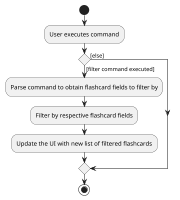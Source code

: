 @startuml
scale 0.5
start
:User executes command;

'Since the beta syntax does not support placing the condition outside the
'diamond we place it as the true branch instead.

if () then ([filter command executed])
    :Parse command to obtain flashcard fields to filter by;
    :Filter by respective flashcard fields;
    :Update the UI with new list of filtered flashcards;
else ([else])
endif
stop
@enduml
